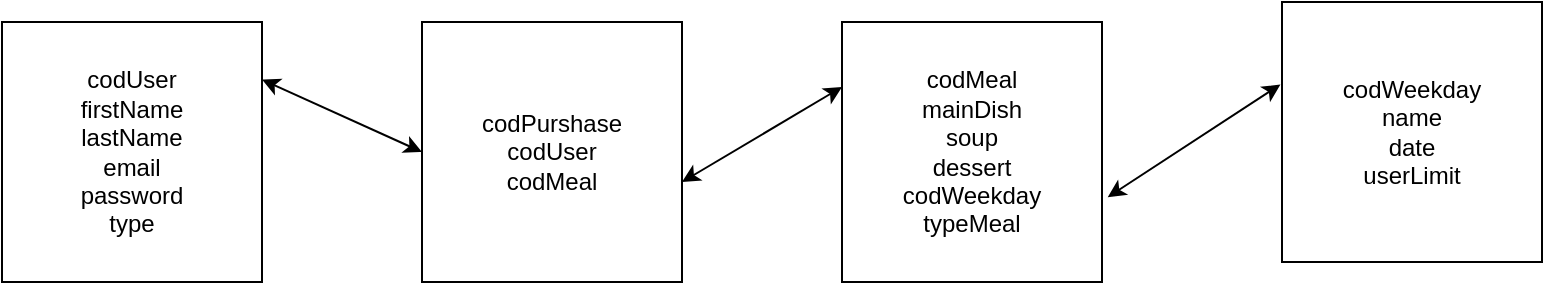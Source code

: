 <mxfile version="15.5.9" type="device"><diagram id="Xyr969KOMSZwpjVr2xSg" name="Page-1"><mxGraphModel dx="1038" dy="556" grid="1" gridSize="10" guides="1" tooltips="1" connect="1" arrows="1" fold="1" page="1" pageScale="1" pageWidth="827" pageHeight="1169" math="0" shadow="0"><root><mxCell id="0"/><mxCell id="1" parent="0"/><mxCell id="pWGAan2U71SMH0lJjc-j-1" value="codMeal&lt;br&gt;mainDish&lt;br&gt;soup&lt;br&gt;dessert&lt;br&gt;codWeekday&lt;br&gt;typeMeal" style="rounded=0;whiteSpace=wrap;html=1;" vertex="1" parent="1"><mxGeometry x="430" y="260" width="130" height="130" as="geometry"/></mxCell><mxCell id="pWGAan2U71SMH0lJjc-j-2" value="codWeekday&lt;br&gt;name&lt;br&gt;date&lt;br&gt;userLimit" style="rounded=0;whiteSpace=wrap;html=1;" vertex="1" parent="1"><mxGeometry x="650" y="250" width="130" height="130" as="geometry"/></mxCell><mxCell id="pWGAan2U71SMH0lJjc-j-3" value="codUser&lt;br&gt;firstName&lt;br&gt;lastName&lt;br&gt;email&lt;br&gt;password&lt;br&gt;type" style="rounded=0;whiteSpace=wrap;html=1;" vertex="1" parent="1"><mxGeometry x="10" y="260" width="130" height="130" as="geometry"/></mxCell><mxCell id="pWGAan2U71SMH0lJjc-j-4" value="" style="endArrow=classic;startArrow=classic;html=1;rounded=0;entryX=-0.006;entryY=0.317;entryDx=0;entryDy=0;entryPerimeter=0;exitX=1.022;exitY=0.674;exitDx=0;exitDy=0;exitPerimeter=0;" edge="1" parent="1" source="pWGAan2U71SMH0lJjc-j-1" target="pWGAan2U71SMH0lJjc-j-2"><mxGeometry width="50" height="50" relative="1" as="geometry"><mxPoint x="560" y="340" as="sourcePoint"/><mxPoint x="640" y="370" as="targetPoint"/></mxGeometry></mxCell><mxCell id="pWGAan2U71SMH0lJjc-j-6" value="codPurshase&lt;br&gt;codUser&lt;br&gt;codMeal&lt;br&gt;" style="rounded=0;whiteSpace=wrap;html=1;" vertex="1" parent="1"><mxGeometry x="220" y="260" width="130" height="130" as="geometry"/></mxCell><mxCell id="pWGAan2U71SMH0lJjc-j-7" value="" style="endArrow=classic;startArrow=classic;html=1;rounded=0;entryX=0;entryY=0.5;entryDx=0;entryDy=0;" edge="1" parent="1" target="pWGAan2U71SMH0lJjc-j-6"><mxGeometry width="50" height="50" relative="1" as="geometry"><mxPoint x="140" y="288.79" as="sourcePoint"/><mxPoint x="229.22" y="240.0" as="targetPoint"/></mxGeometry></mxCell><mxCell id="pWGAan2U71SMH0lJjc-j-9" value="" style="endArrow=classic;startArrow=classic;html=1;rounded=0;entryX=0;entryY=0.25;entryDx=0;entryDy=0;" edge="1" parent="1" target="pWGAan2U71SMH0lJjc-j-1"><mxGeometry width="50" height="50" relative="1" as="geometry"><mxPoint x="350" y="340.0" as="sourcePoint"/><mxPoint x="430" y="376.21" as="targetPoint"/></mxGeometry></mxCell></root></mxGraphModel></diagram></mxfile>